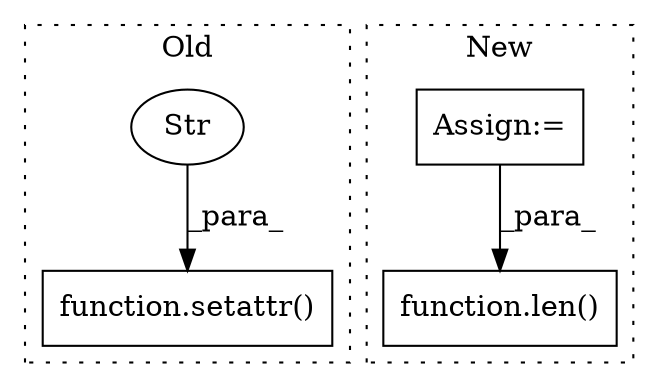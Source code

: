 digraph G {
subgraph cluster0 {
1 [label="function.setattr()" a="75" s="20595,20633" l="8,1" shape="box"];
4 [label="Str" a="66" s="20609" l="13" shape="ellipse"];
label = "Old";
style="dotted";
}
subgraph cluster1 {
2 [label="function.len()" a="75" s="21023,21037" l="4,1" shape="box"];
3 [label="Assign:=" a="68" s="20265" l="3" shape="box"];
label = "New";
style="dotted";
}
3 -> 2 [label="_para_"];
4 -> 1 [label="_para_"];
}
